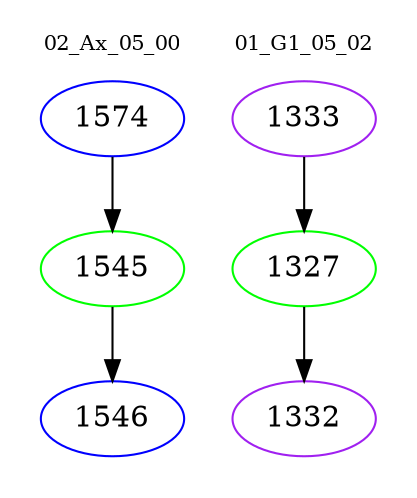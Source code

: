 digraph{
subgraph cluster_0 {
color = white
label = "02_Ax_05_00";
fontsize=10;
T0_1574 [label="1574", color="blue"]
T0_1574 -> T0_1545 [color="black"]
T0_1545 [label="1545", color="green"]
T0_1545 -> T0_1546 [color="black"]
T0_1546 [label="1546", color="blue"]
}
subgraph cluster_1 {
color = white
label = "01_G1_05_02";
fontsize=10;
T1_1333 [label="1333", color="purple"]
T1_1333 -> T1_1327 [color="black"]
T1_1327 [label="1327", color="green"]
T1_1327 -> T1_1332 [color="black"]
T1_1332 [label="1332", color="purple"]
}
}
